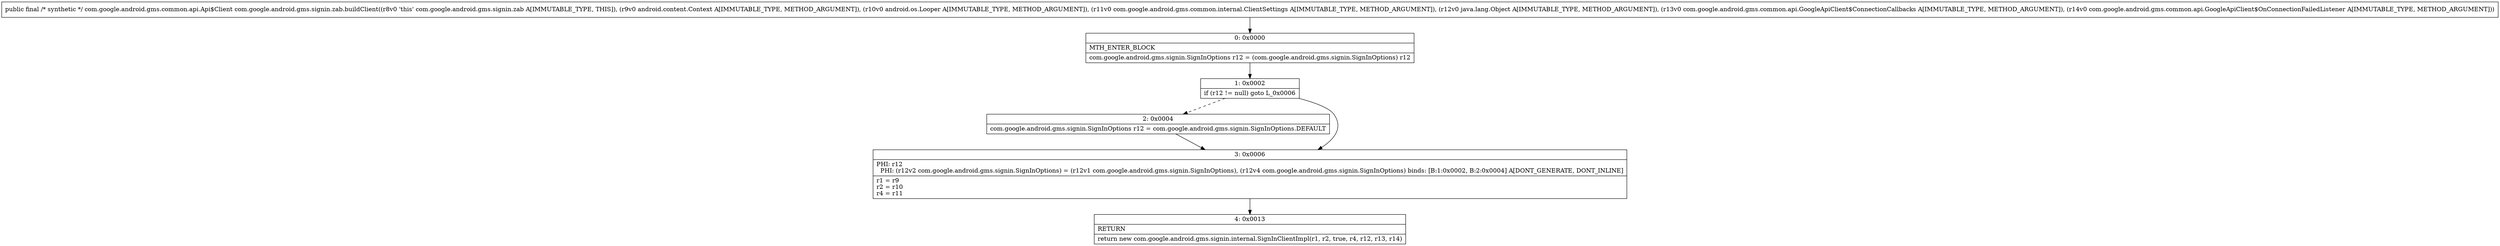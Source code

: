 digraph "CFG forcom.google.android.gms.signin.zab.buildClient(Landroid\/content\/Context;Landroid\/os\/Looper;Lcom\/google\/android\/gms\/common\/internal\/ClientSettings;Ljava\/lang\/Object;Lcom\/google\/android\/gms\/common\/api\/GoogleApiClient$ConnectionCallbacks;Lcom\/google\/android\/gms\/common\/api\/GoogleApiClient$OnConnectionFailedListener;)Lcom\/google\/android\/gms\/common\/api\/Api$Client;" {
Node_0 [shape=record,label="{0\:\ 0x0000|MTH_ENTER_BLOCK\l|com.google.android.gms.signin.SignInOptions r12 = (com.google.android.gms.signin.SignInOptions) r12\l}"];
Node_1 [shape=record,label="{1\:\ 0x0002|if (r12 != null) goto L_0x0006\l}"];
Node_2 [shape=record,label="{2\:\ 0x0004|com.google.android.gms.signin.SignInOptions r12 = com.google.android.gms.signin.SignInOptions.DEFAULT\l}"];
Node_3 [shape=record,label="{3\:\ 0x0006|PHI: r12 \l  PHI: (r12v2 com.google.android.gms.signin.SignInOptions) = (r12v1 com.google.android.gms.signin.SignInOptions), (r12v4 com.google.android.gms.signin.SignInOptions) binds: [B:1:0x0002, B:2:0x0004] A[DONT_GENERATE, DONT_INLINE]\l|r1 = r9\lr2 = r10\lr4 = r11\l}"];
Node_4 [shape=record,label="{4\:\ 0x0013|RETURN\l|return new com.google.android.gms.signin.internal.SignInClientImpl(r1, r2, true, r4, r12, r13, r14)\l}"];
MethodNode[shape=record,label="{public final \/* synthetic *\/ com.google.android.gms.common.api.Api$Client com.google.android.gms.signin.zab.buildClient((r8v0 'this' com.google.android.gms.signin.zab A[IMMUTABLE_TYPE, THIS]), (r9v0 android.content.Context A[IMMUTABLE_TYPE, METHOD_ARGUMENT]), (r10v0 android.os.Looper A[IMMUTABLE_TYPE, METHOD_ARGUMENT]), (r11v0 com.google.android.gms.common.internal.ClientSettings A[IMMUTABLE_TYPE, METHOD_ARGUMENT]), (r12v0 java.lang.Object A[IMMUTABLE_TYPE, METHOD_ARGUMENT]), (r13v0 com.google.android.gms.common.api.GoogleApiClient$ConnectionCallbacks A[IMMUTABLE_TYPE, METHOD_ARGUMENT]), (r14v0 com.google.android.gms.common.api.GoogleApiClient$OnConnectionFailedListener A[IMMUTABLE_TYPE, METHOD_ARGUMENT])) }"];
MethodNode -> Node_0;
Node_0 -> Node_1;
Node_1 -> Node_2[style=dashed];
Node_1 -> Node_3;
Node_2 -> Node_3;
Node_3 -> Node_4;
}

